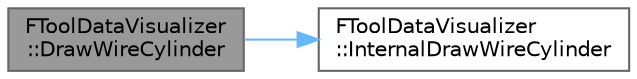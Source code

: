 digraph "FToolDataVisualizer::DrawWireCylinder"
{
 // INTERACTIVE_SVG=YES
 // LATEX_PDF_SIZE
  bgcolor="transparent";
  edge [fontname=Helvetica,fontsize=10,labelfontname=Helvetica,labelfontsize=10];
  node [fontname=Helvetica,fontsize=10,shape=box,height=0.2,width=0.4];
  rankdir="LR";
  Node1 [id="Node000001",label="FToolDataVisualizer\l::DrawWireCylinder",height=0.2,width=0.4,color="gray40", fillcolor="grey60", style="filled", fontcolor="black",tooltip="Draw a 3D cylinder, parameterized the same as the 3D circle but extruded by Height."];
  Node1 -> Node2 [id="edge1_Node000001_Node000002",color="steelblue1",style="solid",tooltip=" "];
  Node2 [id="Node000002",label="FToolDataVisualizer\l::InternalDrawWireCylinder",height=0.2,width=0.4,color="grey40", fillcolor="white", style="filled",URL="$d1/d0f/classFToolDataVisualizer.html#ae8092245225030f4c03b2470f99556d9",tooltip=" "];
}
